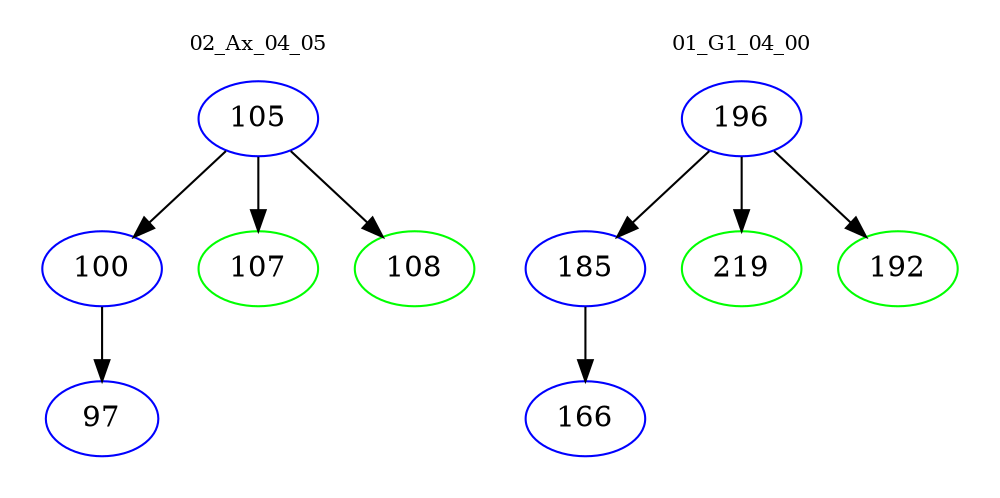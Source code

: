 digraph{
subgraph cluster_0 {
color = white
label = "02_Ax_04_05";
fontsize=10;
T0_105 [label="105", color="blue"]
T0_105 -> T0_100 [color="black"]
T0_100 [label="100", color="blue"]
T0_100 -> T0_97 [color="black"]
T0_97 [label="97", color="blue"]
T0_105 -> T0_107 [color="black"]
T0_107 [label="107", color="green"]
T0_105 -> T0_108 [color="black"]
T0_108 [label="108", color="green"]
}
subgraph cluster_1 {
color = white
label = "01_G1_04_00";
fontsize=10;
T1_196 [label="196", color="blue"]
T1_196 -> T1_185 [color="black"]
T1_185 [label="185", color="blue"]
T1_185 -> T1_166 [color="black"]
T1_166 [label="166", color="blue"]
T1_196 -> T1_219 [color="black"]
T1_219 [label="219", color="green"]
T1_196 -> T1_192 [color="black"]
T1_192 [label="192", color="green"]
}
}
